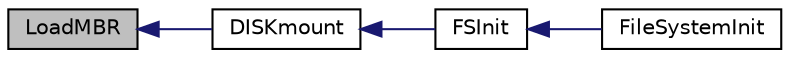 digraph "LoadMBR"
{
  edge [fontname="Helvetica",fontsize="10",labelfontname="Helvetica",labelfontsize="10"];
  node [fontname="Helvetica",fontsize="10",shape=record];
  rankdir="LR";
  Node1 [label="LoadMBR",height=0.2,width=0.4,color="black", fillcolor="grey75", style="filled", fontcolor="black"];
  Node1 -> Node2 [dir="back",color="midnightblue",fontsize="10",style="solid"];
  Node2 [label="DISKmount",height=0.2,width=0.4,color="black", fillcolor="white", style="filled",URL="$_internal_01_flash_8c.html#a477331baab18d704e6a8f36a5f7b27cc"];
  Node2 -> Node3 [dir="back",color="midnightblue",fontsize="10",style="solid"];
  Node3 [label="FSInit",height=0.2,width=0.4,color="black", fillcolor="white", style="filled",URL="$_f_s_i_o_8c.html#a77bf783068cdee8bbca1f73af66cb1c5"];
  Node3 -> Node4 [dir="back",color="midnightblue",fontsize="10",style="solid"];
  Node4 [label="FileSystemInit",height=0.2,width=0.4,color="black", fillcolor="white", style="filled",URL="$_file_system_8c.html#ab01f0d870ed113cf1f440cd29386c6de"];
}

